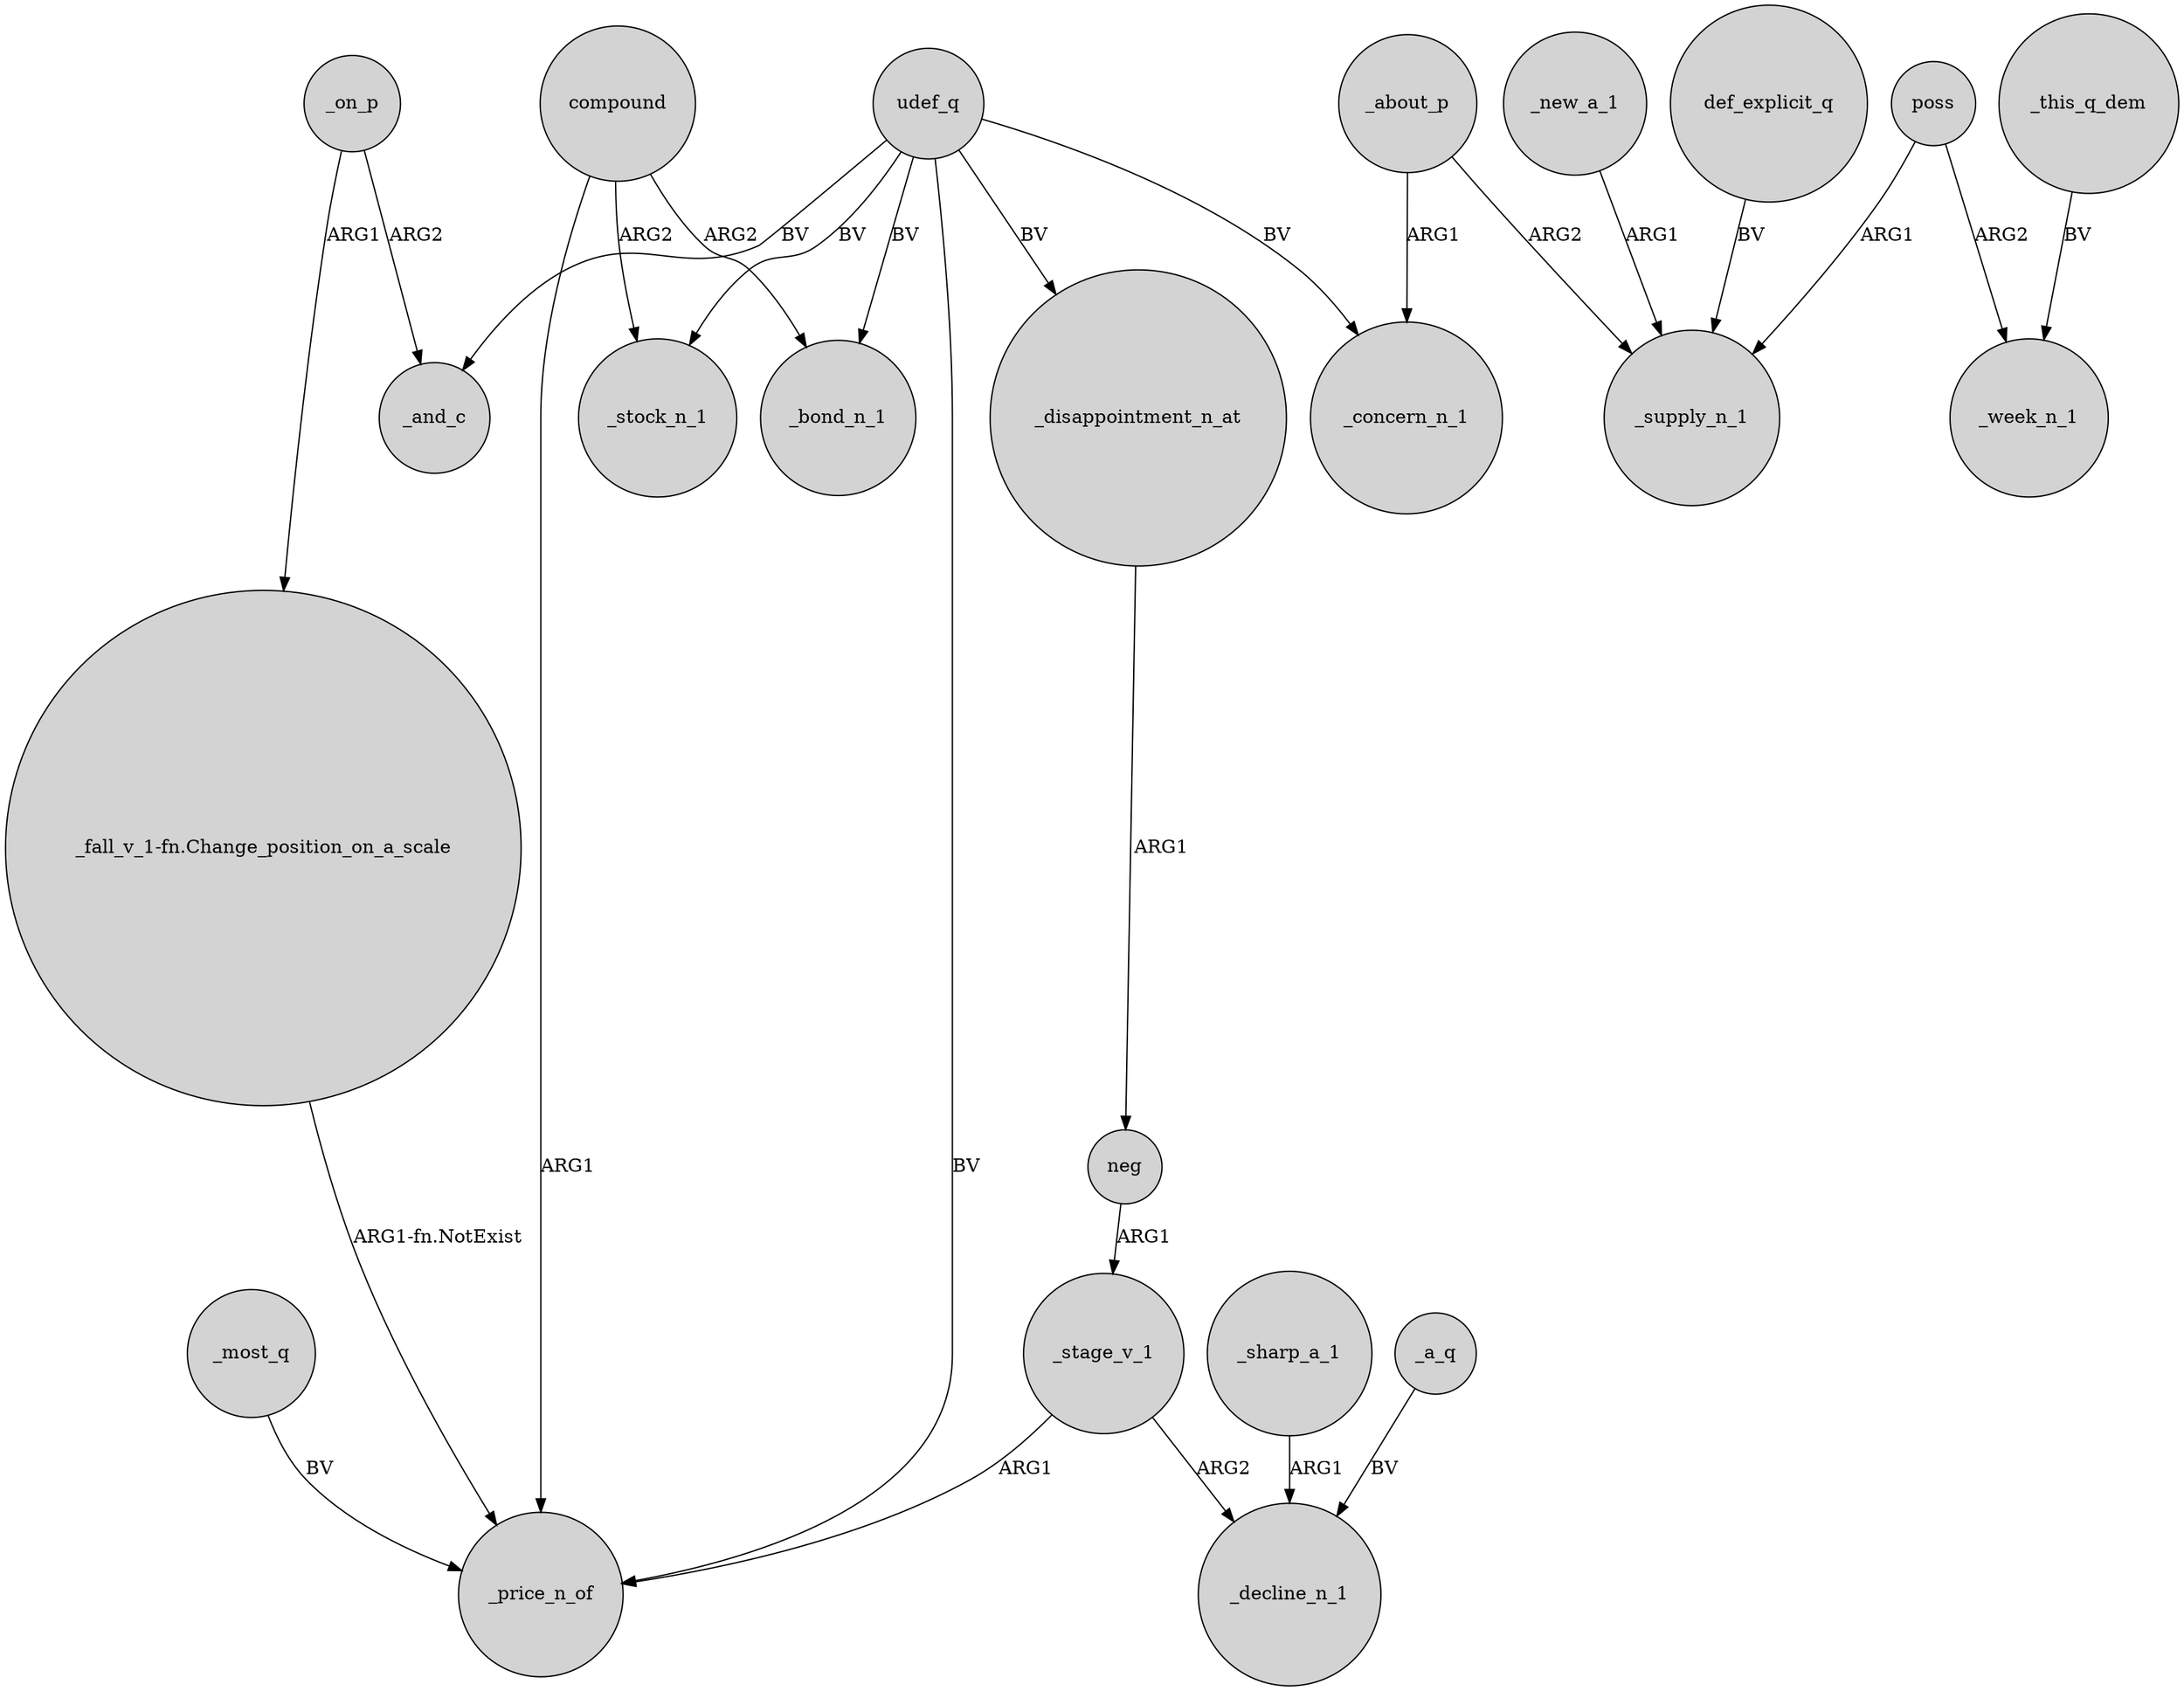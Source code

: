 digraph {
	node [shape=circle style=filled]
	_most_q -> _price_n_of [label=BV]
	udef_q -> _price_n_of [label=BV]
	_about_p -> _concern_n_1 [label=ARG1]
	"_fall_v_1-fn.Change_position_on_a_scale" -> _price_n_of [label="ARG1-fn.NotExist"]
	_about_p -> _supply_n_1 [label=ARG2]
	_disappointment_n_at -> neg [label=ARG1]
	_stage_v_1 -> _price_n_of [label=ARG1]
	poss -> _week_n_1 [label=ARG2]
	compound -> _stock_n_1 [label=ARG2]
	_a_q -> _decline_n_1 [label=BV]
	_this_q_dem -> _week_n_1 [label=BV]
	udef_q -> _bond_n_1 [label=BV]
	udef_q -> _stock_n_1 [label=BV]
	_new_a_1 -> _supply_n_1 [label=ARG1]
	_on_p -> "_fall_v_1-fn.Change_position_on_a_scale" [label=ARG1]
	neg -> _stage_v_1 [label=ARG1]
	udef_q -> _concern_n_1 [label=BV]
	_stage_v_1 -> _decline_n_1 [label=ARG2]
	poss -> _supply_n_1 [label=ARG1]
	_sharp_a_1 -> _decline_n_1 [label=ARG1]
	compound -> _bond_n_1 [label=ARG2]
	_on_p -> _and_c [label=ARG2]
	compound -> _price_n_of [label=ARG1]
	udef_q -> _and_c [label=BV]
	def_explicit_q -> _supply_n_1 [label=BV]
	udef_q -> _disappointment_n_at [label=BV]
}
